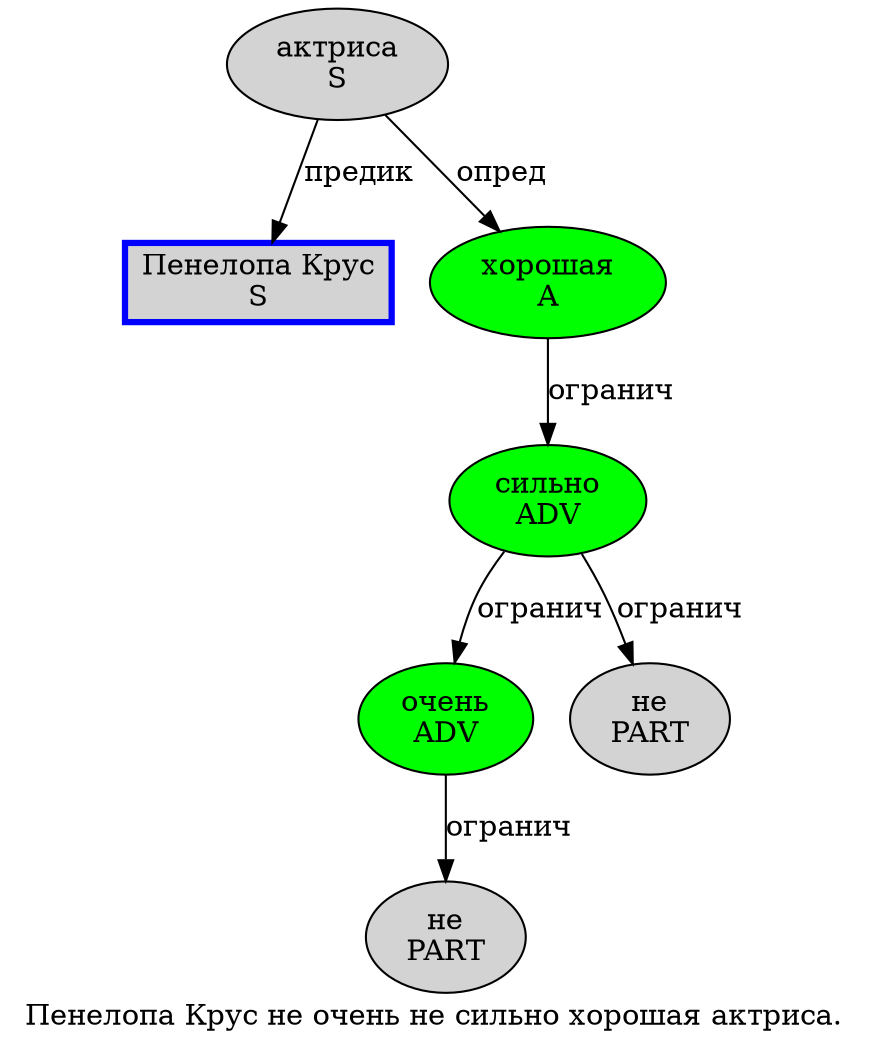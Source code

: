 digraph SENTENCE_19 {
	graph [label="Пенелопа Крус не очень не сильно хорошая актриса."]
	node [style=filled]
		0 [label="Пенелопа Крус
S" color=blue fillcolor=lightgray penwidth=3 shape=box]
		1 [label="не
PART" color="" fillcolor=lightgray penwidth=1 shape=ellipse]
		2 [label="очень
ADV" color="" fillcolor=green penwidth=1 shape=ellipse]
		3 [label="не
PART" color="" fillcolor=lightgray penwidth=1 shape=ellipse]
		4 [label="сильно
ADV" color="" fillcolor=green penwidth=1 shape=ellipse]
		5 [label="хорошая
A" color="" fillcolor=green penwidth=1 shape=ellipse]
		6 [label="актриса
S" color="" fillcolor=lightgray penwidth=1 shape=ellipse]
			4 -> 2 [label="огранич"]
			4 -> 3 [label="огранич"]
			2 -> 1 [label="огранич"]
			5 -> 4 [label="огранич"]
			6 -> 0 [label="предик"]
			6 -> 5 [label="опред"]
}